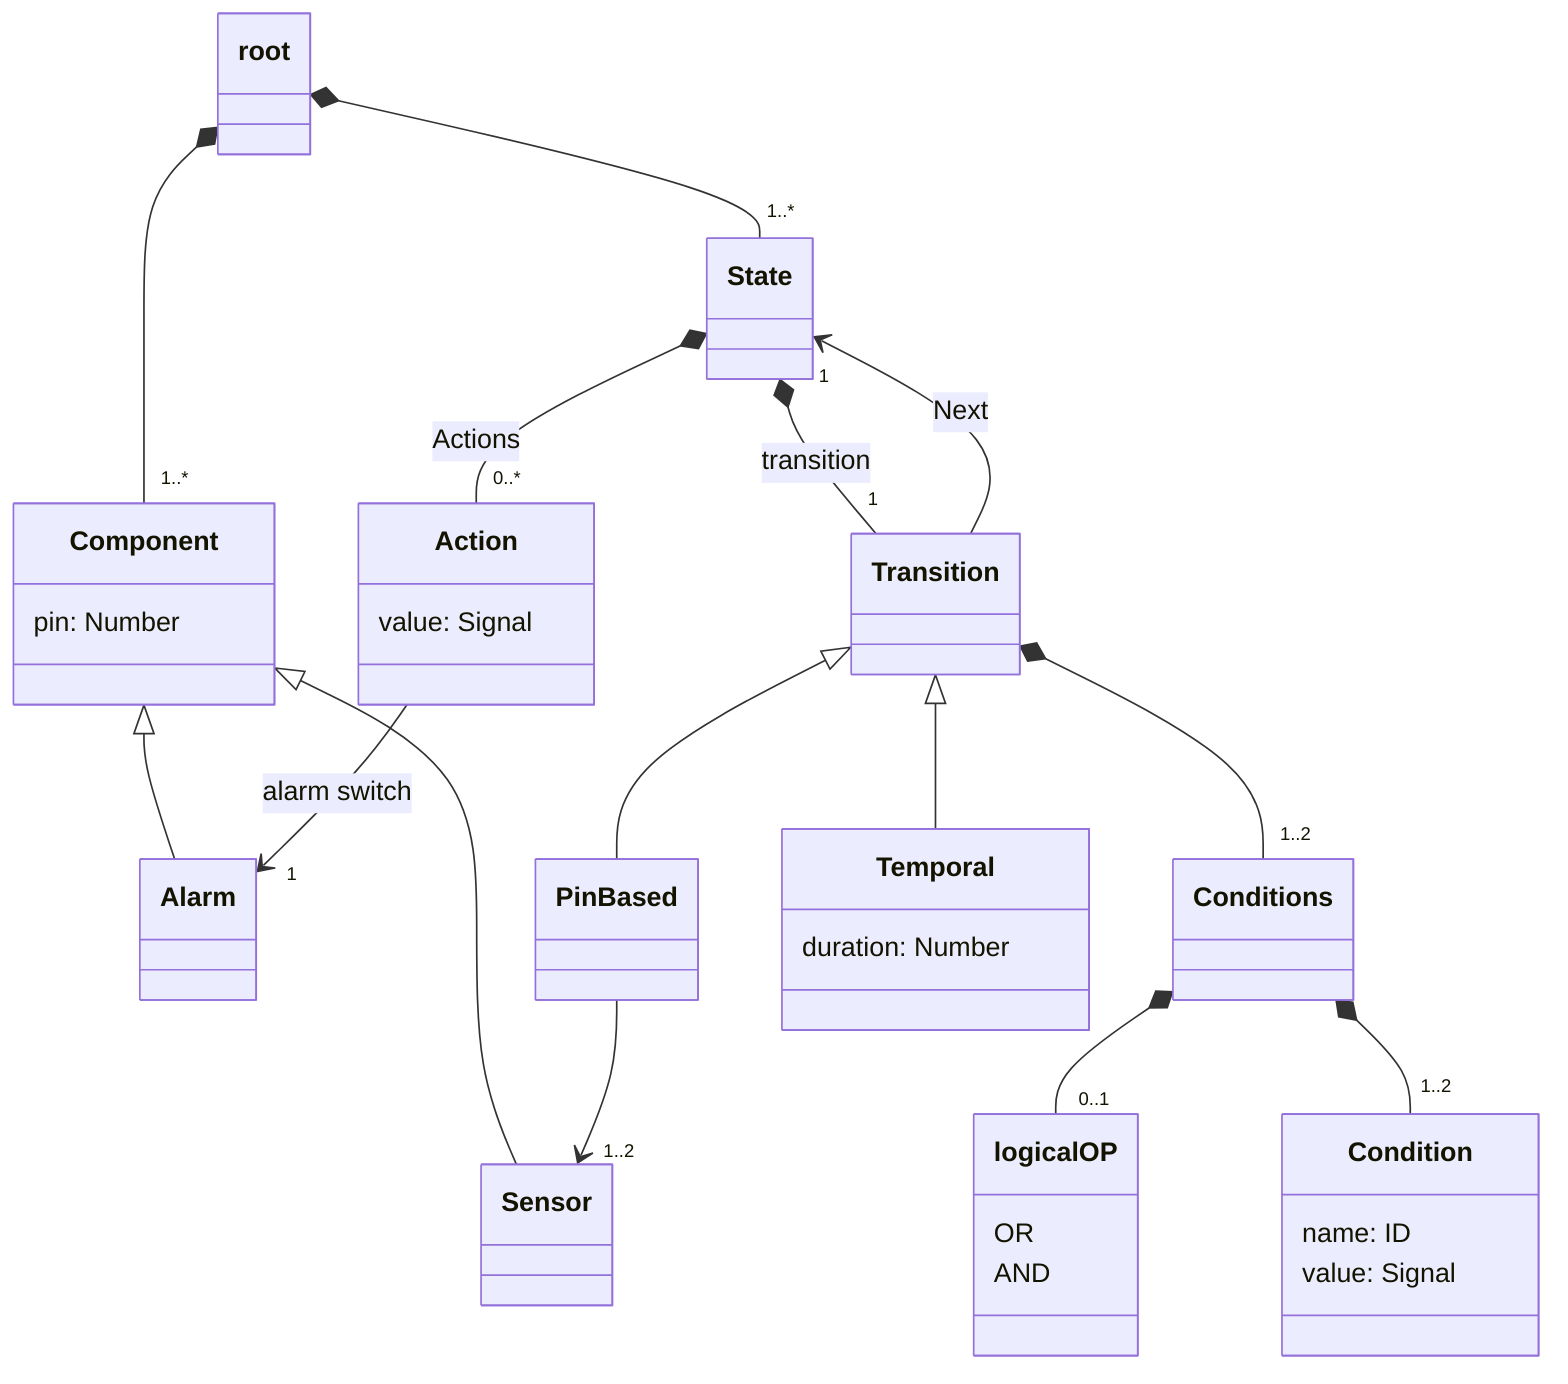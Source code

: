 classDiagram
    class root
    root *-- "1..*" Component

    class State
    root *-- "1..*" State

    class Component {
        pin: Number
    }
    Component <|-- Sensor
    Component <|-- Alarm


    class Transition
    State *-- "1" Transition: transition
    class Action {
        value: Signal
    }
    State *-- "0..*" Action: Actions
    Action --> "1" Alarm: alarm switch
    
    
    Transition --> "1" State : Next

    Transition <|-- PinBased

    class Conditions {
    }

    class Condition {
        name: ID
        value: Signal
    }

    class logicalOP {
        OR
        AND
    }

    Conditions *-- "0..1" logicalOP
    Conditions *-- "1..2" Condition

    Transition *-- "1..2" Conditions

    class Temporal {
       duration: Number 
    }
    Transition <|-- Temporal

    PinBased --> "1..2" Sensor